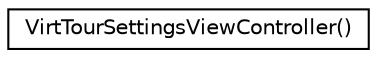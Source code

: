 digraph "Graphical Class Hierarchy"
{
  edge [fontname="Helvetica",fontsize="10",labelfontname="Helvetica",labelfontsize="10"];
  node [fontname="Helvetica",fontsize="10",shape=record];
  rankdir="LR";
  Node1 [label="VirtTourSettingsViewController()",height=0.2,width=0.4,color="black", fillcolor="white", style="filled",URL="$category_virt_tour_settings_view_controller_07_08.html"];
}
